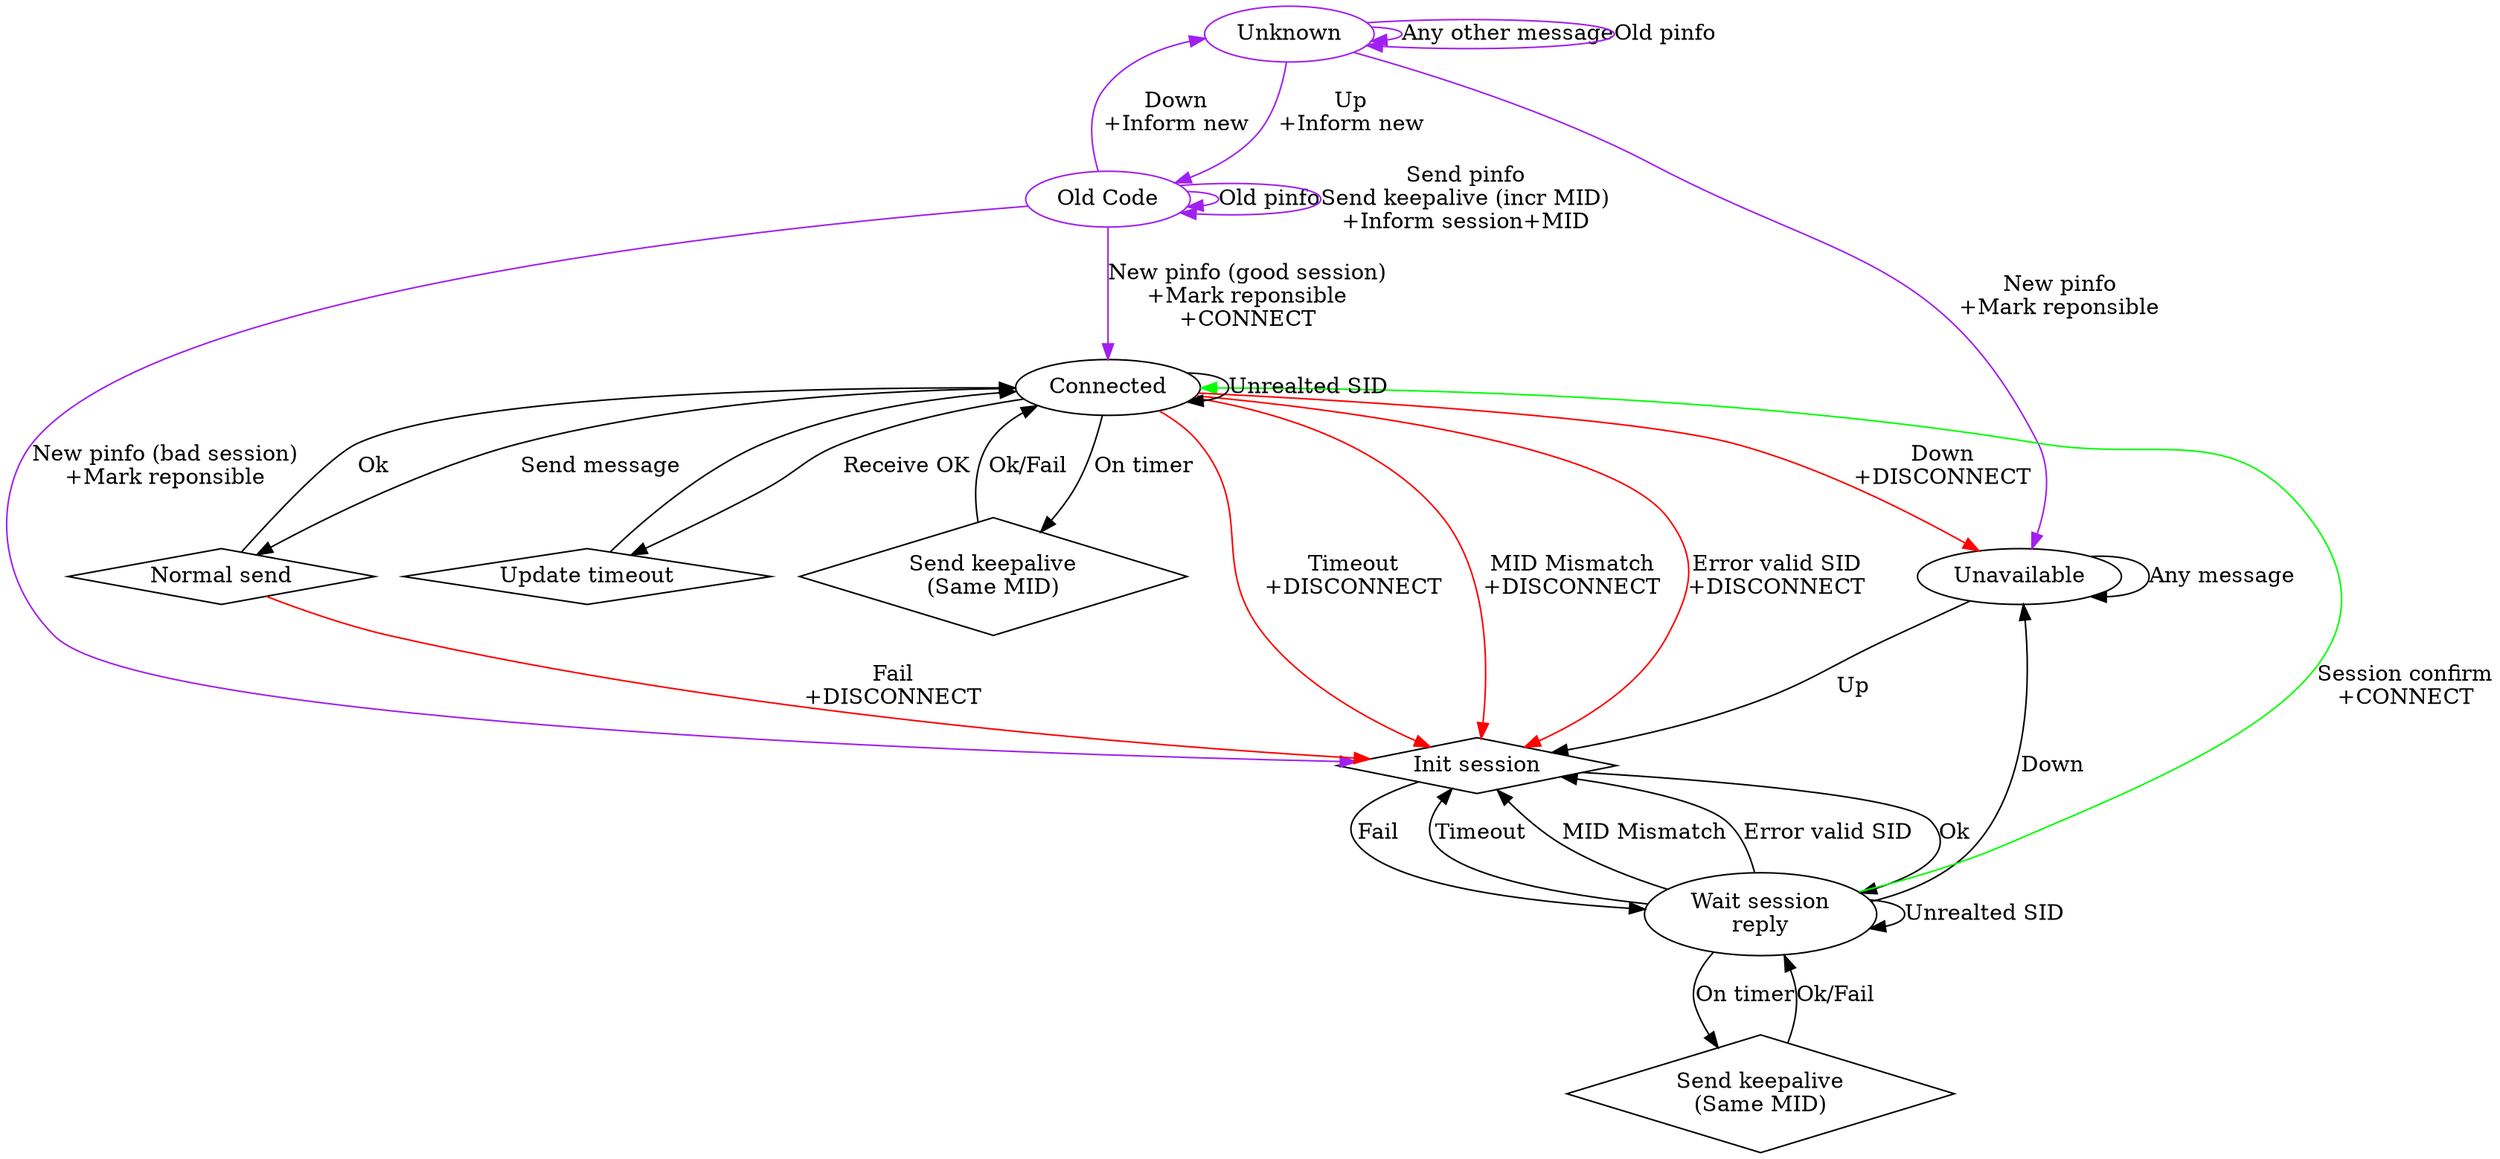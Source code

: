 //  -------------------------------------------------------------------------
//  Copyright (C) 2021 BMW AG
//  -------------------------------------------------------------------------
//  This Source Code Form is subject to the terms of the Mozilla Public
//  License, v. 2.0. If a copy of the MPL was not distributed with this
//  file, You can obtain one at https://mozilla.org/MPL/2.0/.
//  -------------------------------------------------------------------------

digraph Initiator {
    {
        unknown [label="Unknown" color=purple]
        old_code [label="Old Code" color=purple]

        unavailable [label="Unavailable"]
        send_session [label="Init session" shape=diamond]
        session_wait [label="Wait session\nreply"]
        connected [label="Connected"]
        normal_send [label="Normal send" shape=diamond]
        update_timeout [label="Update timeout" shape=diamond]
        send_keepalive_wait_session [label="Send keepalive\n(Same MID)" shape=diamond]
        send_keepalive_connected [label="Send keepalive\n(Same MID)" shape=diamond]
    }

    unknown -> unavailable [label="New pinfo\n+Mark reponsible" color=purple]
    unknown -> old_code [label="Up\n+Inform new" color=purple]
    unknown -> unknown [label="Any other message" color=purple]
    unknown -> unknown [label="Old pinfo" color=purple]

    old_code ->unknown [label="Down\n+Inform new" color=purple]
    old_code -> send_session [label="New pinfo (bad session)\n+Mark reponsible" color=purple]
    old_code -> old_code [label="Old pinfo" color=purple]

    // Must send incrementing MID in keepalive otherwise old code might get confused (We do not know remote yet)
    // - Must inform new code of session to be able to match correct session replies
    // - Must inform new code of last sent MID to pick up there (potentially incremented by pinfo+keepalives)
    old_code -> old_code [label="Send pinfo\nSend keepalive (incr MID)\n+Inform session+MID" color=purple]

    // this has 1:2^64 chance to match by accident (remote did not get our session (yet) and chose same by chance).
    // will recover by:
    // - remote getting our session (later) and then still replies again -> mismatch -> reinit
    // - our pinfo got lost but keepalives get through eventually -> mismatch -> error -> reinit
    old_code -> connected [label="New pinfo (good session)\n+Mark reponsible\n+CONNECT" color=purple]

    unavailable -> send_session [label="Up"]
    unavailable -> unavailable [label="Any message"]  // could go to unknown on old pinfo for live switch to old

    send_session -> session_wait [label="Ok"]
    send_session -> session_wait [label="Fail"]

    session_wait -> unavailable [label="Down"]  // Could go to unknwon for live switch to old
    session_wait -> session_wait [label="Unrealted SID"]
    session_wait -> send_session [label="Timeout"]
    session_wait -> send_session [label="MID Mismatch"]
    session_wait -> send_session [label="Error valid SID"]
    session_wait -> connected [label="Session confirm\n+CONNECT" color=green]
    session_wait -> send_keepalive_wait_session [label="On timer"]

    send_keepalive_wait_session -> session_wait [label="Ok/Fail"]

    connected -> unavailable [label="Down\n+DISCONNECT" color=red]  // Could go to unknwon for live switch to old
    connected -> update_timeout [label="Receive OK"]
    connected -> connected [label="Unrealted SID"]  // really?
    connected -> send_session [label="Timeout\n+DISCONNECT" color=red]
    connected -> send_session [label="MID Mismatch\n+DISCONNECT" color=red]
    connected -> send_session [label="Error valid SID\n+DISCONNECT" color=red]
    connected -> normal_send [label="Send message"]
    connected -> send_keepalive_connected [label="On timer"]

    normal_send -> connected [label="Ok"]
    normal_send -> send_session [label="Fail\n+DISCONNECT" color=red]

    update_timeout -> connected

    send_keepalive_connected -> connected [label="Ok/Fail"]

    // Could be extended by falling back to old code on any old pinfo received in new -> extend compatibility when really needed
    // (would fully remove/disconnect participant and now handle this pinfo, letting it through to old code. Might have issues
    // with up/down tracking of old code when not very careful)
}

